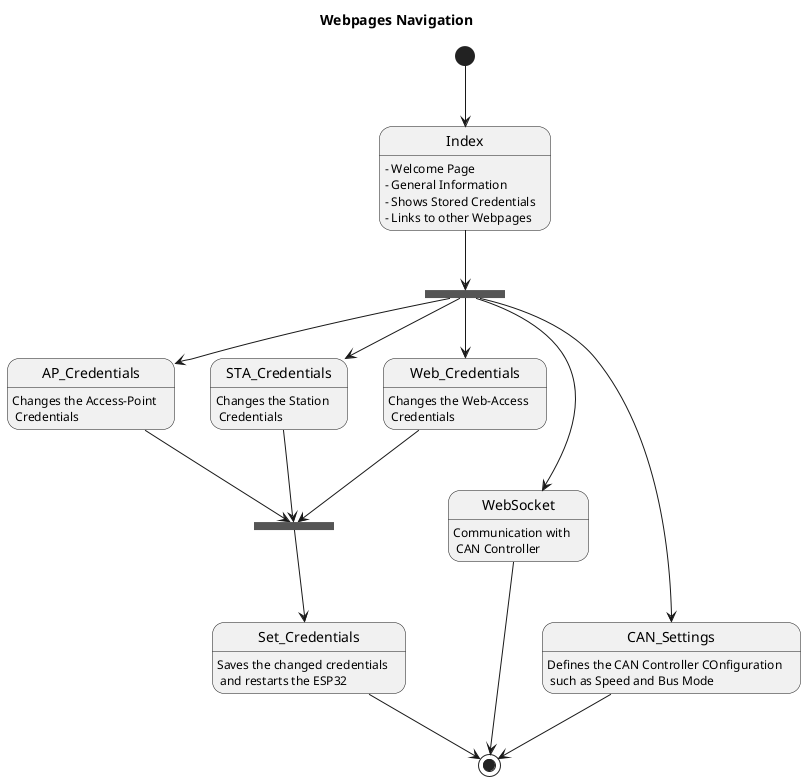 @startuml

Title Webpages Navigation

[*] --> Index
Index : - Welcome Page
Index : - General Information
Index : - Shows Stored Credentials
Index : - Links to other Webpages

state Index_fork <<fork>>
    Index --> Index_fork

    Index_fork --> AP_Credentials
    Index_fork --> STA_Credentials
    Index_fork --> Web_Credentials

    Index_fork --> WebSocket
    WebSocket --> [*]

    Index_fork --> CAN_Settings
    CAN_Settings --> [*]

    AP_Credentials : Changes the Access-Point \n Credentials
    STA_Credentials : Changes the Station \n Credentials
    Web_Credentials : Changes the Web-Access \n Credentials
    WebSocket : Communication with \n CAN Controller
    CAN_Settings : Defines the CAN Controller COnfiguration \n such as Speed and Bus Mode


state Set_Credentials_fork <<fork>>
    AP_Credentials --> Set_Credentials_fork
    STA_Credentials --> Set_Credentials_fork
    Web_Credentials --> Set_Credentials_fork

    Set_Credentials_fork --> Set_Credentials

    Set_Credentials --> [*]

    Set_Credentials : Saves the changed credentials \n and restarts the ESP32

@enduml